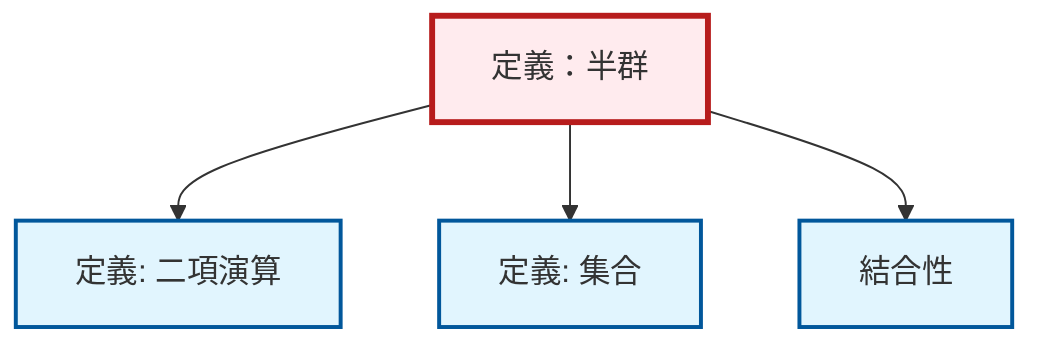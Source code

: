 graph TD
    classDef definition fill:#e1f5fe,stroke:#01579b,stroke-width:2px
    classDef theorem fill:#f3e5f5,stroke:#4a148c,stroke-width:2px
    classDef axiom fill:#fff3e0,stroke:#e65100,stroke-width:2px
    classDef example fill:#e8f5e9,stroke:#1b5e20,stroke-width:2px
    classDef current fill:#ffebee,stroke:#b71c1c,stroke-width:3px
    def-semigroup["定義：半群"]:::definition
    def-set["定義: 集合"]:::definition
    def-binary-operation["定義: 二項演算"]:::definition
    def-associativity["結合性"]:::definition
    def-semigroup --> def-binary-operation
    def-semigroup --> def-set
    def-semigroup --> def-associativity
    class def-semigroup current